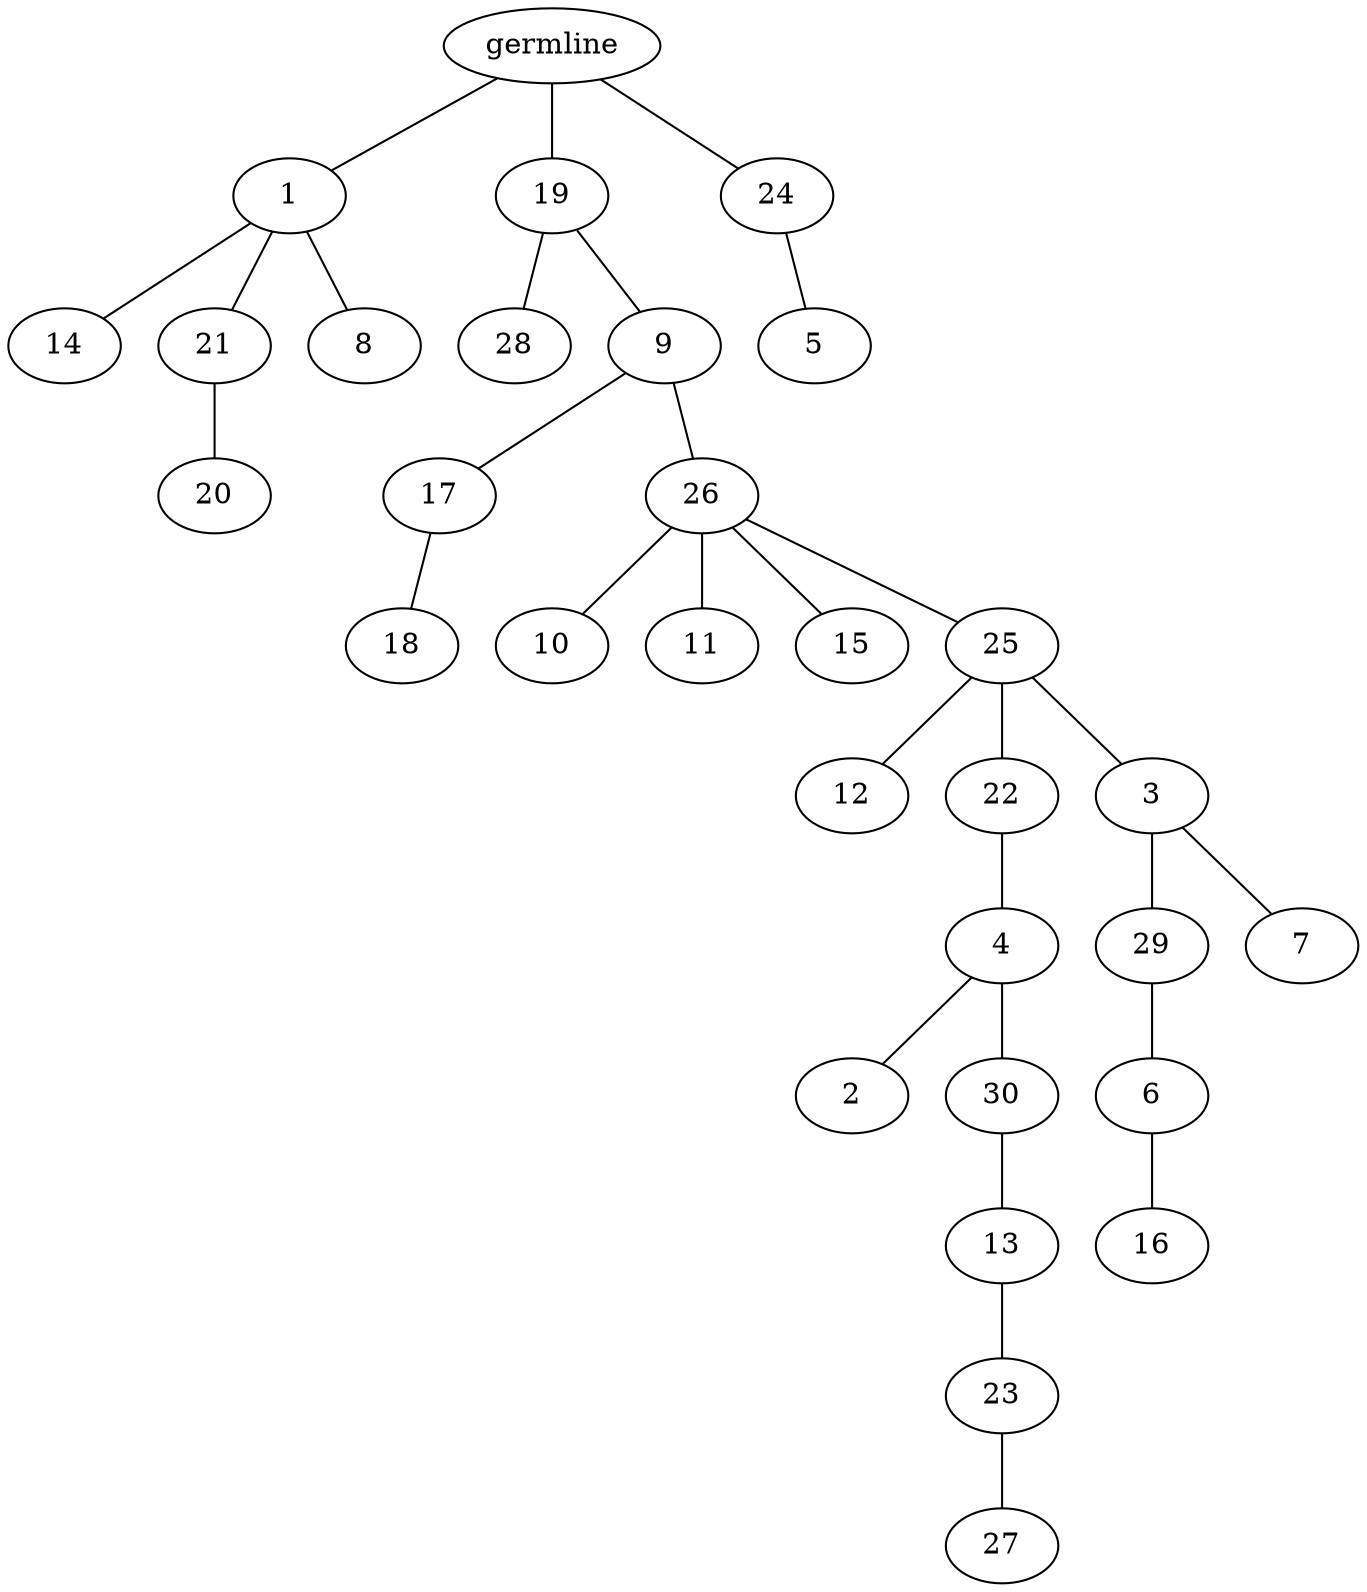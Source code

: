 graph tree {
    "139637619785344" [label="germline"];
    "139637616245104" [label="1"];
    "139637616256960" [label="14"];
    "139637616146992" [label="21"];
    "139637616147136" [label="20"];
    "139637616257056" [label="8"];
    "139637616244720" [label="19"];
    "139637616257104" [label="28"];
    "139637616257632" [label="9"];
    "139637616257008" [label="17"];
    "139637616257536" [label="18"];
    "139637616258208" [label="26"];
    "139637616257776" [label="10"];
    "139637616257488" [label="11"];
    "139637616258256" [label="15"];
    "139637616258160" [label="25"];
    "139637616258064" [label="12"];
    "139637616258640" [label="22"];
    "139637616258976" [label="4"];
    "139637616144736" [label="2"];
    "139637616144496" [label="30"];
    "139637616144784" [label="13"];
    "139637616145456" [label="23"];
    "139637616145792" [label="27"];
    "139637616258832" [label="3"];
    "139637616145312" [label="29"];
    "139637616146320" [label="6"];
    "139637619782992" [label="16"];
    "139637616146368" [label="7"];
    "139637616257920" [label="24"];
    "139637616257824" [label="5"];
    "139637619785344" -- "139637616245104";
    "139637619785344" -- "139637616244720";
    "139637619785344" -- "139637616257920";
    "139637616245104" -- "139637616256960";
    "139637616245104" -- "139637616146992";
    "139637616245104" -- "139637616257056";
    "139637616146992" -- "139637616147136";
    "139637616244720" -- "139637616257104";
    "139637616244720" -- "139637616257632";
    "139637616257632" -- "139637616257008";
    "139637616257632" -- "139637616258208";
    "139637616257008" -- "139637616257536";
    "139637616258208" -- "139637616257776";
    "139637616258208" -- "139637616257488";
    "139637616258208" -- "139637616258256";
    "139637616258208" -- "139637616258160";
    "139637616258160" -- "139637616258064";
    "139637616258160" -- "139637616258640";
    "139637616258160" -- "139637616258832";
    "139637616258640" -- "139637616258976";
    "139637616258976" -- "139637616144736";
    "139637616258976" -- "139637616144496";
    "139637616144496" -- "139637616144784";
    "139637616144784" -- "139637616145456";
    "139637616145456" -- "139637616145792";
    "139637616258832" -- "139637616145312";
    "139637616258832" -- "139637616146368";
    "139637616145312" -- "139637616146320";
    "139637616146320" -- "139637619782992";
    "139637616257920" -- "139637616257824";
}
